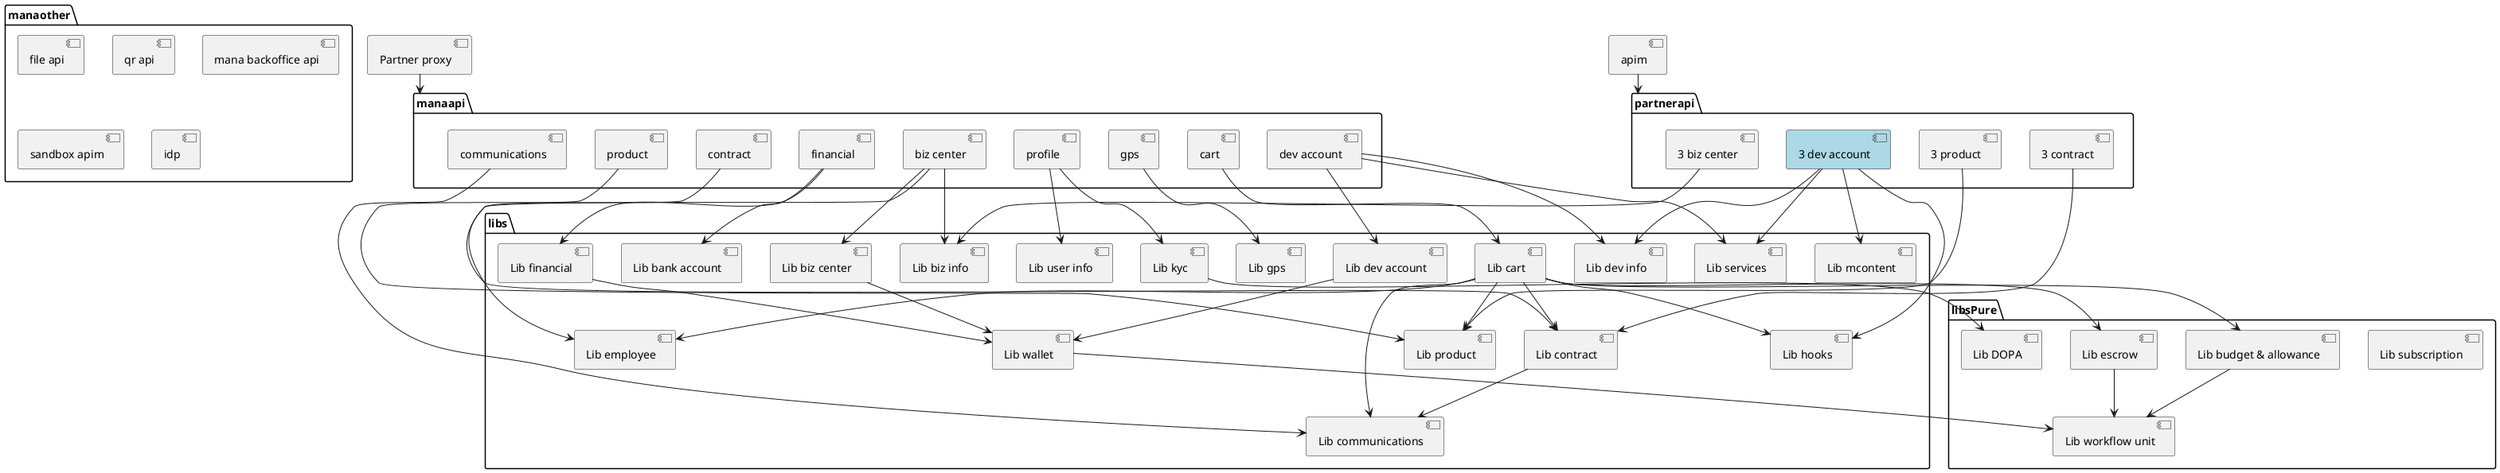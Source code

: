 @startuml Api Structure

package manaapi {
    [profile]
    [communications]
    [biz center]
    [dev account]
    [financial]
    [cart]
    [product]
    [gps]
    [contract]
}
[Partner proxy] --> manaapi

package partnerapi {
    [3 biz center]
    [3 dev account] #LightBlue
    [3 product]
    [3 contract]
}
[apim] --> partnerapi

package manaother {
    [file api]
    [qr api]
    [mana backoffice api]
    [sandbox apim]
    [idp]
}

package libs {
    [Lib user info]
    [Lib kyc]
    [Lib communications]
    [Lib biz center]
    [Lib biz info]
    [Lib employee]
    [Lib dev account]
    [Lib dev info]
    [Lib services]
    [Lib hooks]
    [Lib mcontent]
    [Lib financial]
    [Lib bank account]
    [Lib wallet]
    [Lib cart]
    [Lib product]
    [Lib gps]
    [Lib contract]
}
' manaapi --> libs
' partnerapi --> libs

package libsPure {
    [Lib subscription]
    [Lib workflow unit]
    [Lib budget & allowance]
    [Lib escrow]
    [Lib DOPA]
}
' libs --> libsPure

[profile] --> [Lib user info]
[profile] --> [Lib kyc]
[Lib kyc] --> [Lib DOPA]
[communications] --> [Lib communications]
[biz center] --> [Lib biz info]
[3 biz center] --> [Lib biz info]
[biz center] --> [Lib biz center]
[biz center] --> [Lib employee]
[dev account] --> [Lib dev account]
[dev account] --> [Lib services]
[dev account] --> [Lib dev info]
[3 dev account] --> [Lib dev info]
[3 dev account] --> [Lib services]
[3 dev account] --> [Lib hooks]
[3 dev account] --> [Lib mcontent]
[financial] --> [Lib financial]
[financial] --> [Lib bank account]
[cart] --> [Lib cart]
[product] --> [Lib product]
[3 product] --> [Lib product]
[gps] --> [Lib gps]
[contract] --> [Lib contract]
[3 contract] --> [Lib contract]

[Lib cart] --> [Lib communications]
[Lib cart] --> [Lib product]
[Lib cart] --> [Lib escrow]
[Lib cart] --> [Lib contract]
[Lib cart] --> [Lib employee]
[Lib cart] --> [Lib budget & allowance]
[Lib cart] --> [Lib hooks]
[Lib contract] --> [Lib communications]
[Lib wallet] --> [Lib workflow unit]
[Lib budget & allowance] --> [Lib workflow unit]
[Lib escrow] --> [Lib workflow unit]
[Lib financial] --> [Lib wallet]
[Lib biz center] --> [Lib wallet]
[Lib dev account] --> [Lib wallet]

@enduml